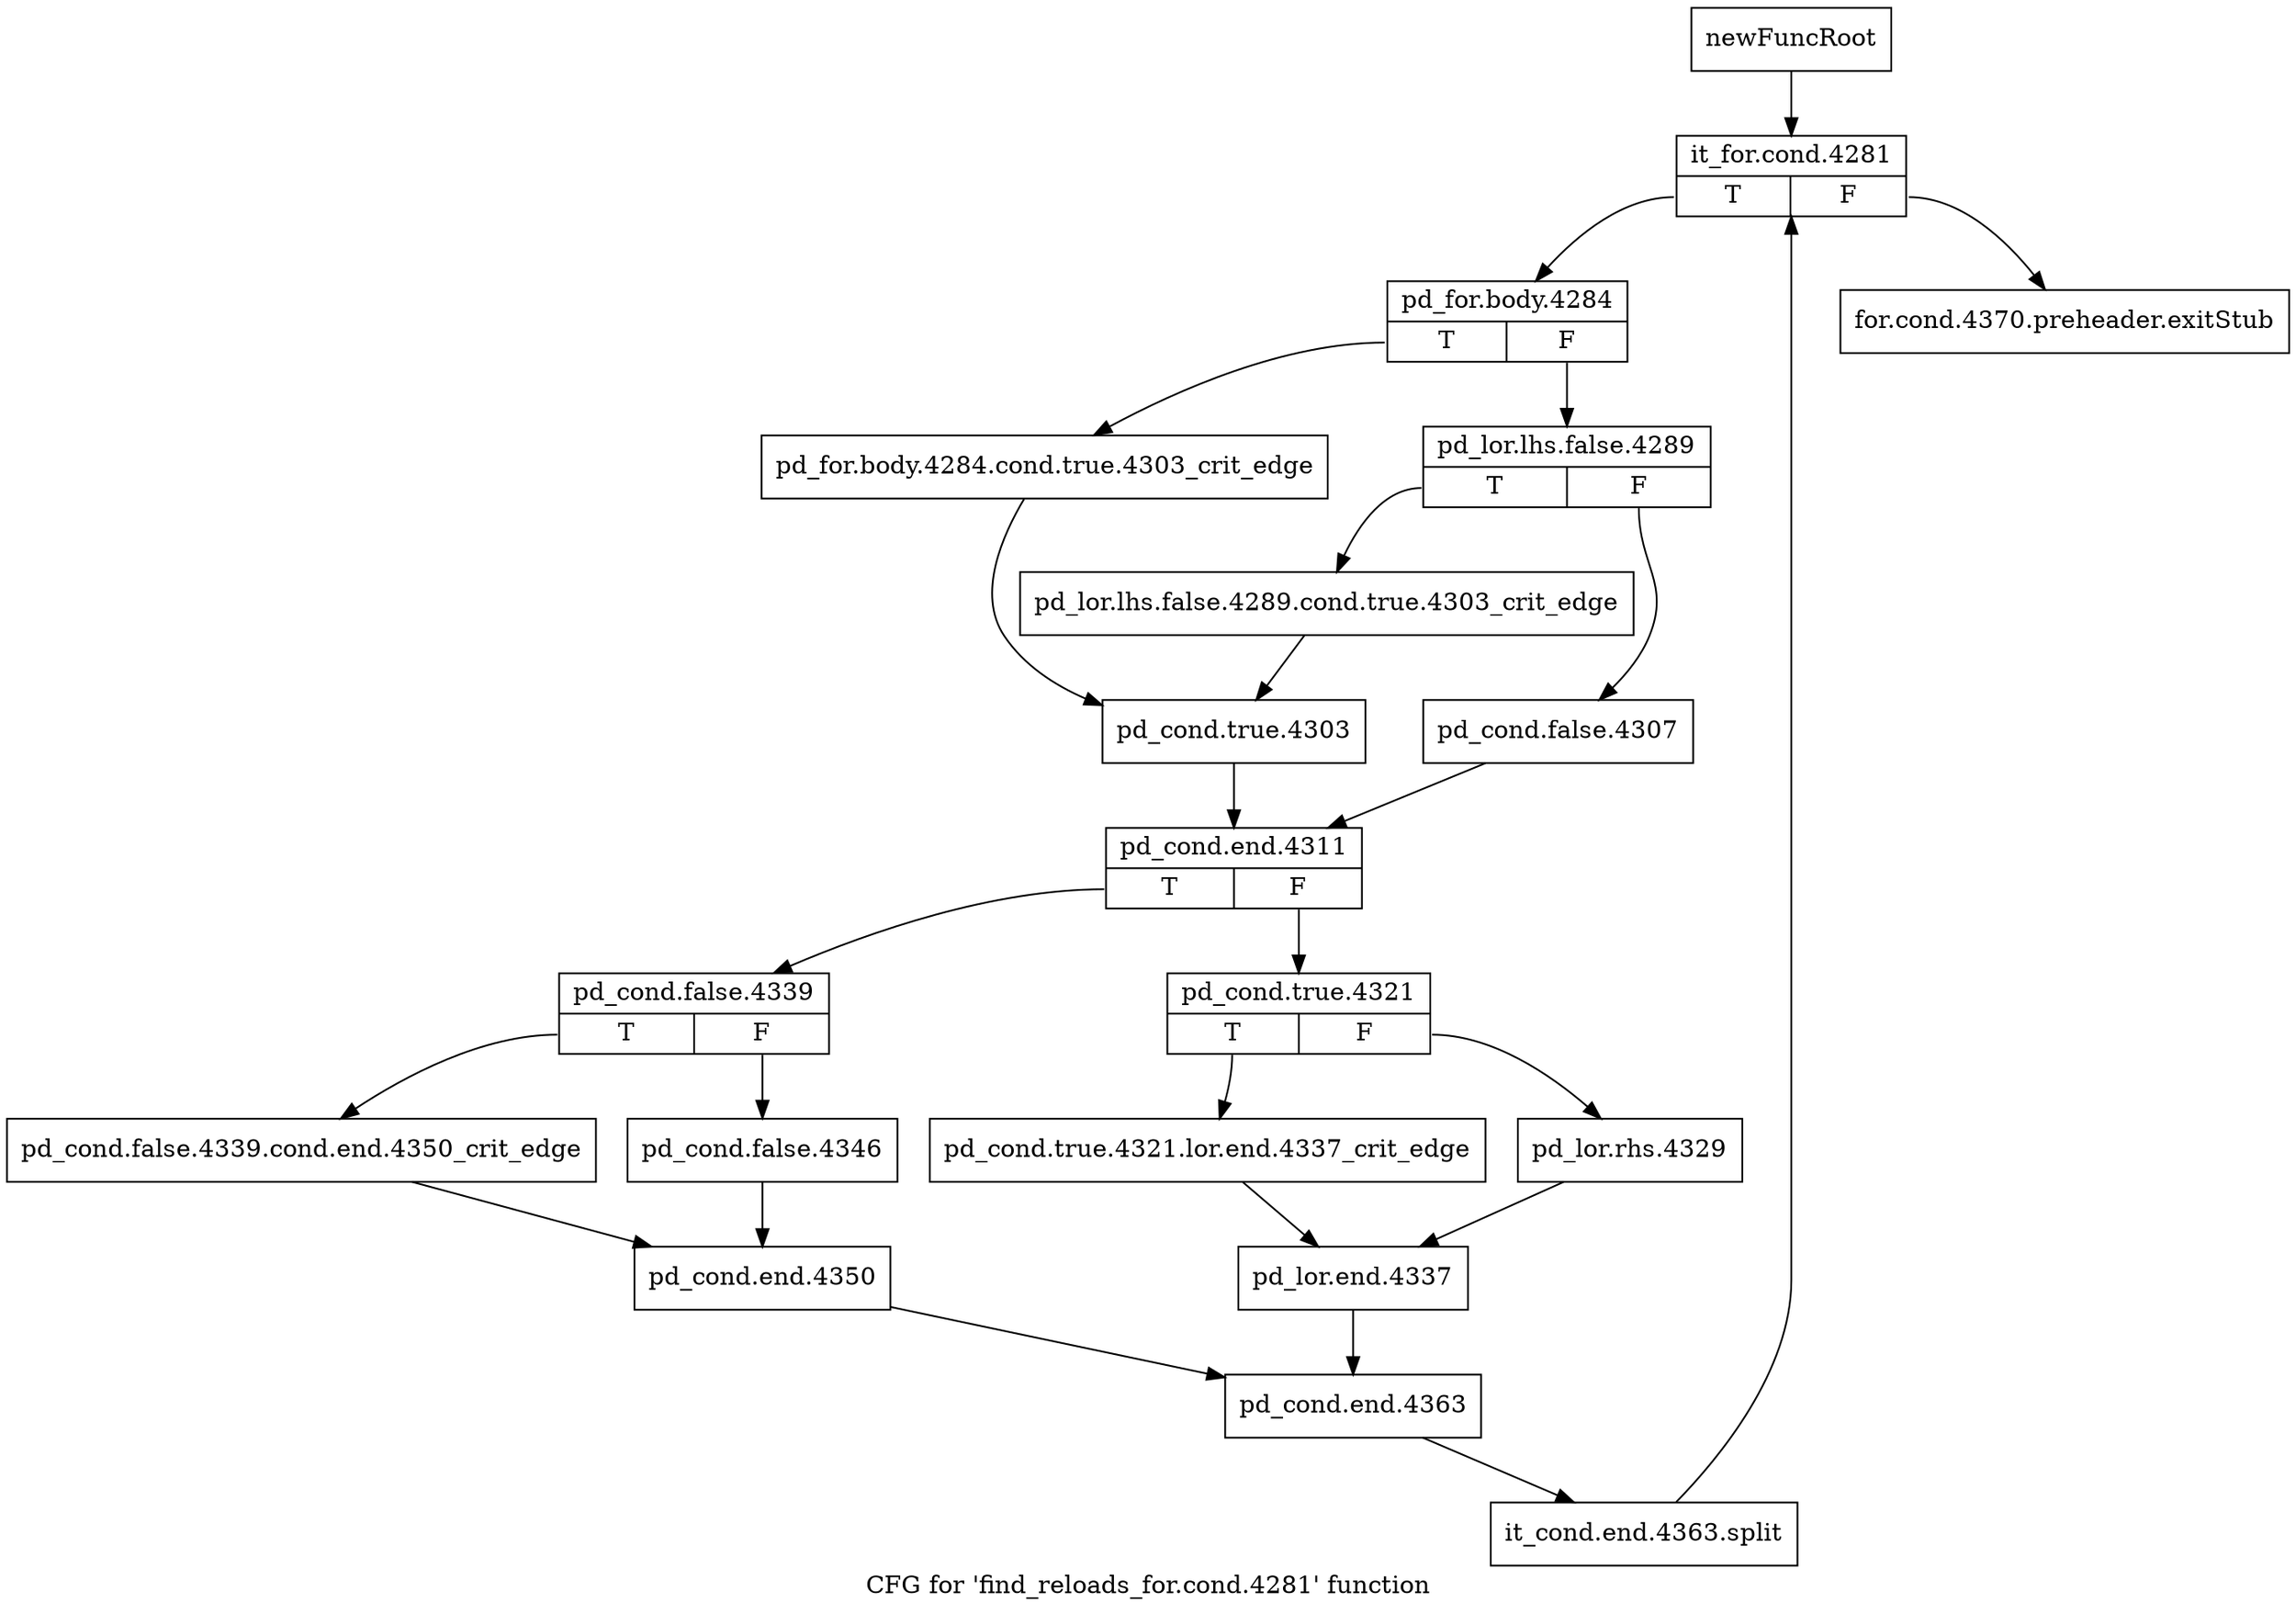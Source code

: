 digraph "CFG for 'find_reloads_for.cond.4281' function" {
	label="CFG for 'find_reloads_for.cond.4281' function";

	Node0xbbd3a80 [shape=record,label="{newFuncRoot}"];
	Node0xbbd3a80 -> Node0xbbd3b20;
	Node0xbbd3ad0 [shape=record,label="{for.cond.4370.preheader.exitStub}"];
	Node0xbbd3b20 [shape=record,label="{it_for.cond.4281|{<s0>T|<s1>F}}"];
	Node0xbbd3b20:s0 -> Node0xbbd3b70;
	Node0xbbd3b20:s1 -> Node0xbbd3ad0;
	Node0xbbd3b70 [shape=record,label="{pd_for.body.4284|{<s0>T|<s1>F}}"];
	Node0xbbd3b70:s0 -> Node0xbbd3cb0;
	Node0xbbd3b70:s1 -> Node0xbbd3bc0;
	Node0xbbd3bc0 [shape=record,label="{pd_lor.lhs.false.4289|{<s0>T|<s1>F}}"];
	Node0xbbd3bc0:s0 -> Node0xbbd3c60;
	Node0xbbd3bc0:s1 -> Node0xbbd3c10;
	Node0xbbd3c10 [shape=record,label="{pd_cond.false.4307}"];
	Node0xbbd3c10 -> Node0xbbd3d50;
	Node0xbbd3c60 [shape=record,label="{pd_lor.lhs.false.4289.cond.true.4303_crit_edge}"];
	Node0xbbd3c60 -> Node0xbbd3d00;
	Node0xbbd3cb0 [shape=record,label="{pd_for.body.4284.cond.true.4303_crit_edge}"];
	Node0xbbd3cb0 -> Node0xbbd3d00;
	Node0xbbd3d00 [shape=record,label="{pd_cond.true.4303}"];
	Node0xbbd3d00 -> Node0xbbd3d50;
	Node0xbbd3d50 [shape=record,label="{pd_cond.end.4311|{<s0>T|<s1>F}}"];
	Node0xbbd3d50:s0 -> Node0xbbd3ee0;
	Node0xbbd3d50:s1 -> Node0xbbd3da0;
	Node0xbbd3da0 [shape=record,label="{pd_cond.true.4321|{<s0>T|<s1>F}}"];
	Node0xbbd3da0:s0 -> Node0xbbd3e40;
	Node0xbbd3da0:s1 -> Node0xbbd3df0;
	Node0xbbd3df0 [shape=record,label="{pd_lor.rhs.4329}"];
	Node0xbbd3df0 -> Node0xbbd3e90;
	Node0xbbd3e40 [shape=record,label="{pd_cond.true.4321.lor.end.4337_crit_edge}"];
	Node0xbbd3e40 -> Node0xbbd3e90;
	Node0xbbd3e90 [shape=record,label="{pd_lor.end.4337}"];
	Node0xbbd3e90 -> Node0xbbd4020;
	Node0xbbd3ee0 [shape=record,label="{pd_cond.false.4339|{<s0>T|<s1>F}}"];
	Node0xbbd3ee0:s0 -> Node0xbbd3f80;
	Node0xbbd3ee0:s1 -> Node0xbbd3f30;
	Node0xbbd3f30 [shape=record,label="{pd_cond.false.4346}"];
	Node0xbbd3f30 -> Node0xbbd3fd0;
	Node0xbbd3f80 [shape=record,label="{pd_cond.false.4339.cond.end.4350_crit_edge}"];
	Node0xbbd3f80 -> Node0xbbd3fd0;
	Node0xbbd3fd0 [shape=record,label="{pd_cond.end.4350}"];
	Node0xbbd3fd0 -> Node0xbbd4020;
	Node0xbbd4020 [shape=record,label="{pd_cond.end.4363}"];
	Node0xbbd4020 -> Node0xfa5c1e0;
	Node0xfa5c1e0 [shape=record,label="{it_cond.end.4363.split}"];
	Node0xfa5c1e0 -> Node0xbbd3b20;
}

